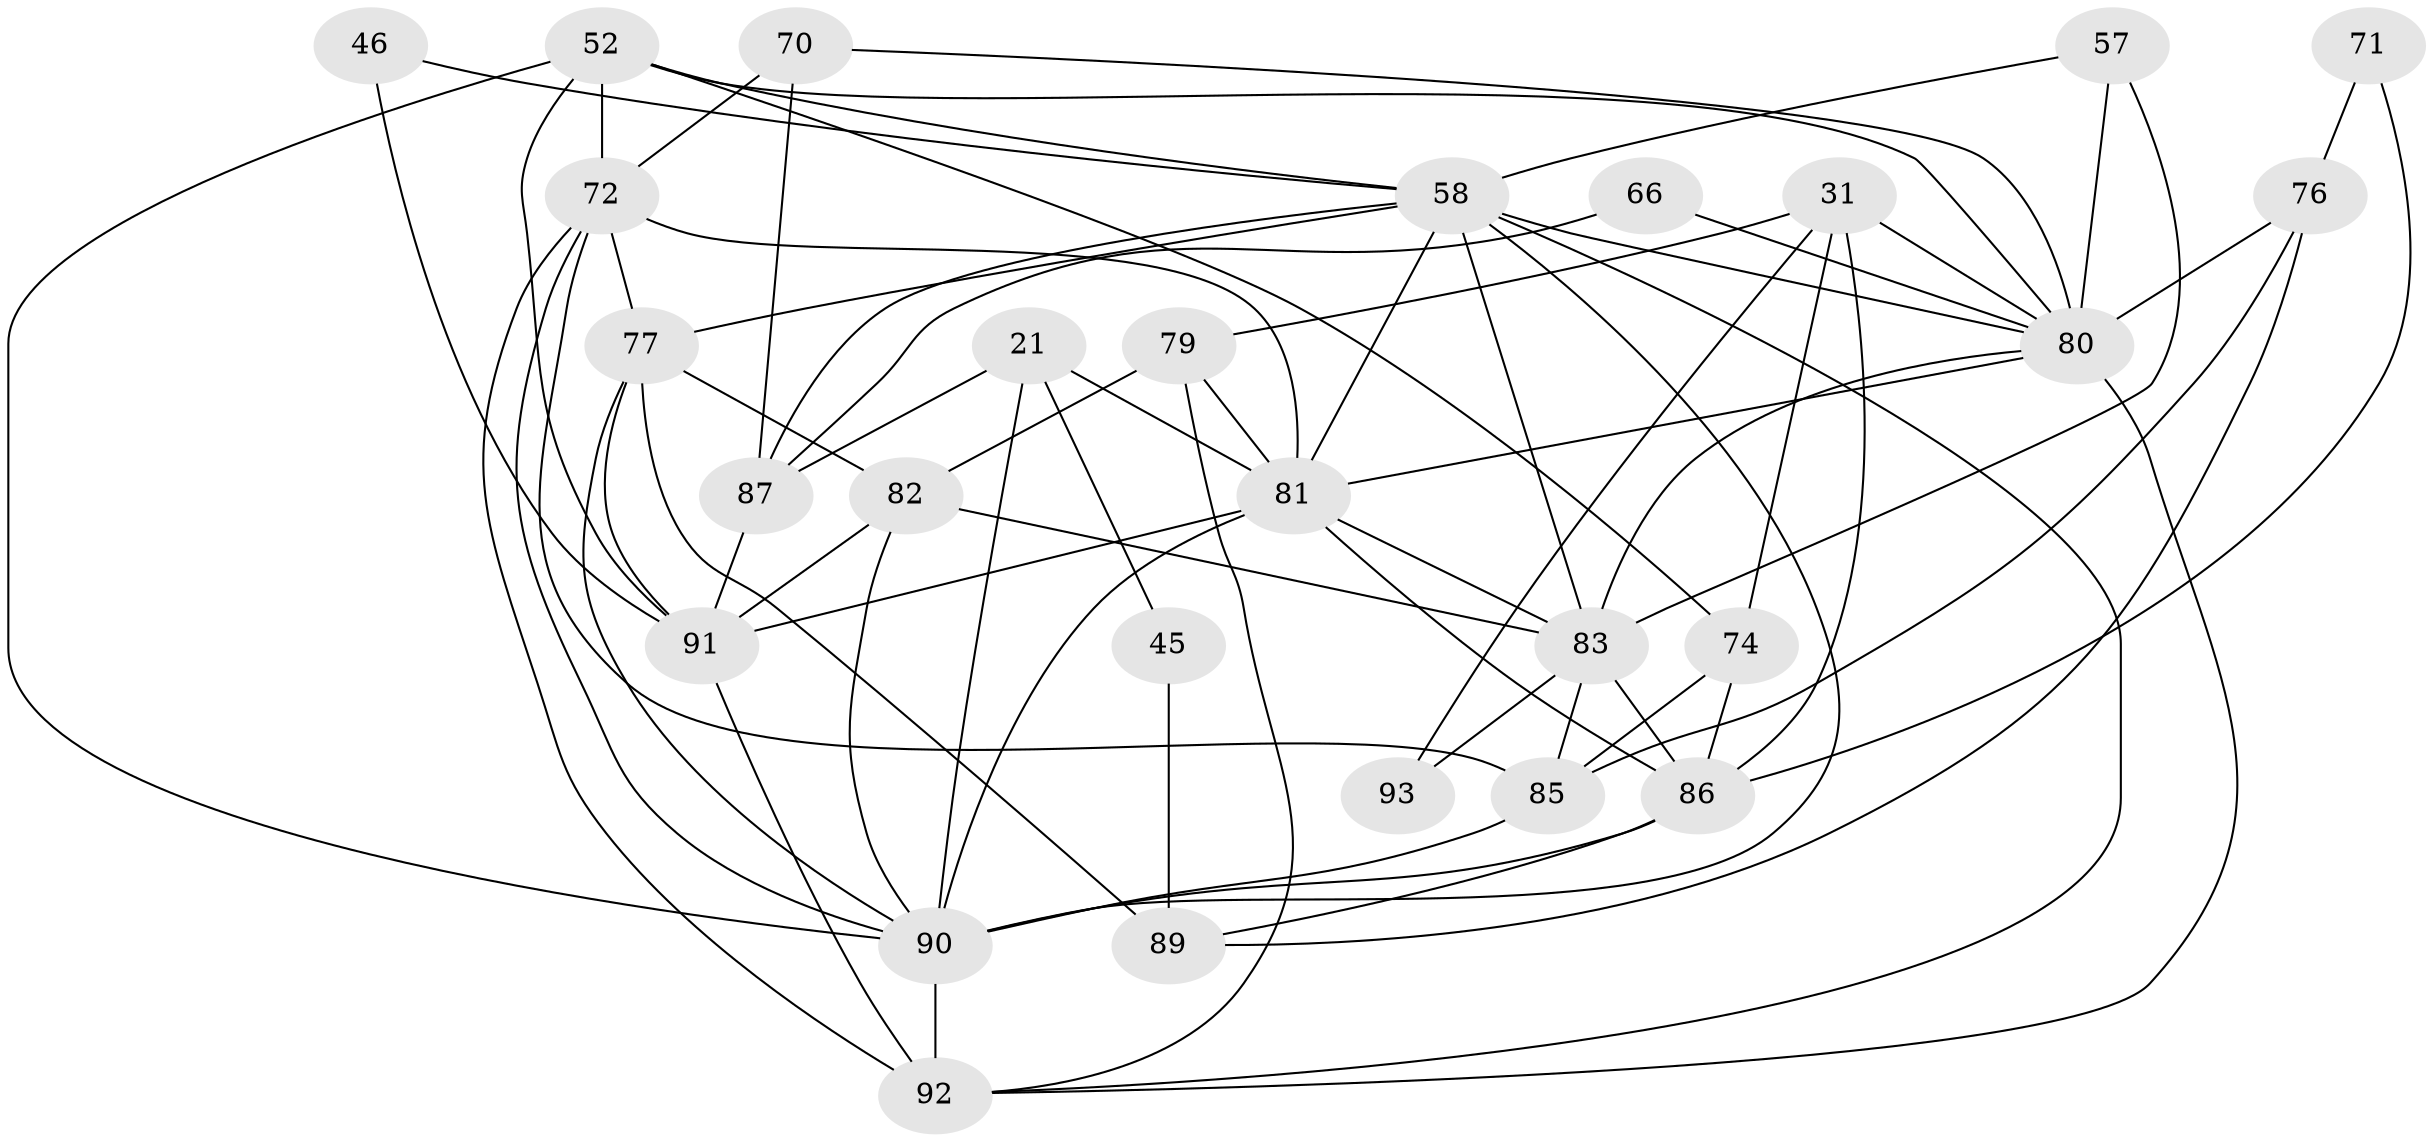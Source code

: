 // original degree distribution, {3: 0.25806451612903225, 7: 0.021505376344086023, 2: 0.17204301075268819, 4: 0.23655913978494625, 6: 0.06451612903225806, 5: 0.1935483870967742, 8: 0.053763440860215055}
// Generated by graph-tools (version 1.1) at 2025/54/03/04/25 21:54:50]
// undirected, 27 vertices, 71 edges
graph export_dot {
graph [start="1"]
  node [color=gray90,style=filled];
  21;
  31 [super="+3"];
  45;
  46 [super="+40"];
  52 [super="+41+37"];
  57 [super="+55"];
  58 [super="+10+53+49"];
  66;
  70;
  71;
  72 [super="+5+60"];
  74 [super="+61"];
  76 [super="+54"];
  77 [super="+48"];
  79 [super="+13"];
  80 [super="+18+22+75+64"];
  81 [super="+65+51"];
  82 [super="+63"];
  83 [super="+69"];
  85;
  86 [super="+39+59+68"];
  87 [super="+19+26"];
  89 [super="+36"];
  90 [super="+28+88"];
  91 [super="+84"];
  92 [super="+42+78"];
  93;
  21 -- 90 [weight=2];
  21 -- 45;
  21 -- 87 [weight=2];
  21 -- 81 [weight=3];
  31 -- 86 [weight=3];
  31 -- 80 [weight=3];
  31 -- 93;
  31 -- 79;
  31 -- 74;
  45 -- 89;
  46 -- 58 [weight=2];
  46 -- 91 [weight=2];
  52 -- 91 [weight=2];
  52 -- 80 [weight=2];
  52 -- 72;
  52 -- 90 [weight=2];
  52 -- 74;
  52 -- 58;
  57 -- 80 [weight=2];
  57 -- 83;
  57 -- 58;
  58 -- 77 [weight=3];
  58 -- 90 [weight=3];
  58 -- 92 [weight=2];
  58 -- 81 [weight=2];
  58 -- 83;
  58 -- 80;
  58 -- 87;
  66 -- 87;
  66 -- 80;
  70 -- 87;
  70 -- 72;
  70 -- 80;
  71 -- 76;
  71 -- 86;
  72 -- 77 [weight=2];
  72 -- 90 [weight=2];
  72 -- 85 [weight=2];
  72 -- 92;
  72 -- 81 [weight=3];
  74 -- 85;
  74 -- 86;
  76 -- 89 [weight=2];
  76 -- 85 [weight=2];
  76 -- 80;
  77 -- 91 [weight=2];
  77 -- 82;
  77 -- 89 [weight=3];
  77 -- 90;
  79 -- 82;
  79 -- 81 [weight=2];
  79 -- 92;
  80 -- 81 [weight=4];
  80 -- 92 [weight=2];
  80 -- 83;
  81 -- 91 [weight=3];
  81 -- 90;
  81 -- 86;
  81 -- 83 [weight=3];
  82 -- 90 [weight=2];
  82 -- 91;
  82 -- 83;
  83 -- 86 [weight=3];
  83 -- 85;
  83 -- 93;
  85 -- 90 [weight=2];
  86 -- 90 [weight=2];
  86 -- 89;
  87 -- 91;
  90 -- 92 [weight=2];
  91 -- 92 [weight=3];
}

